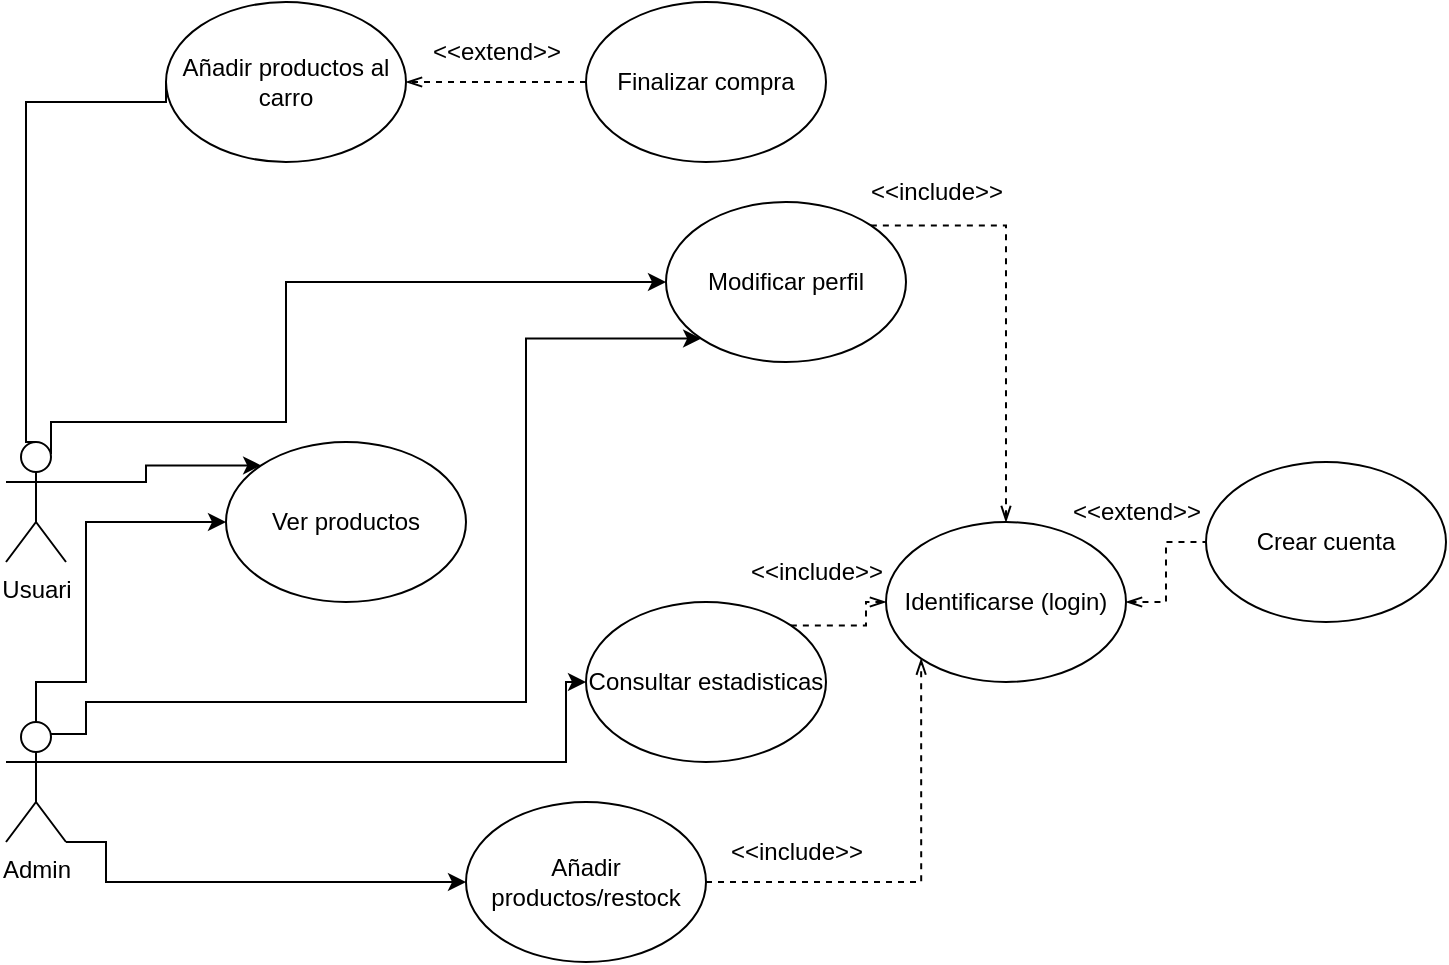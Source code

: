 <mxfile version="24.0.6" type="device">
  <diagram name="Página-1" id="gXvNKkAoFM4CUABnsdYf">
    <mxGraphModel dx="1393" dy="758" grid="1" gridSize="10" guides="1" tooltips="1" connect="1" arrows="1" fold="1" page="1" pageScale="1" pageWidth="827" pageHeight="1169" math="0" shadow="0">
      <root>
        <mxCell id="0" />
        <mxCell id="1" parent="0" />
        <mxCell id="4NOjfrGNmZKOJFGSbDbz-27" style="edgeStyle=orthogonalEdgeStyle;rounded=0;orthogonalLoop=1;jettySize=auto;html=1;exitX=0.75;exitY=0.1;exitDx=0;exitDy=0;exitPerimeter=0;entryX=0;entryY=0.5;entryDx=0;entryDy=0;" parent="1" source="4NOjfrGNmZKOJFGSbDbz-1" target="4NOjfrGNmZKOJFGSbDbz-26" edge="1">
          <mxGeometry relative="1" as="geometry">
            <Array as="points">
              <mxPoint x="103" y="230" />
              <mxPoint x="220" y="230" />
              <mxPoint x="220" y="160" />
            </Array>
          </mxGeometry>
        </mxCell>
        <mxCell id="4NOjfrGNmZKOJFGSbDbz-39" style="edgeStyle=orthogonalEdgeStyle;rounded=0;orthogonalLoop=1;jettySize=auto;html=1;exitX=1;exitY=0.333;exitDx=0;exitDy=0;exitPerimeter=0;entryX=0;entryY=0;entryDx=0;entryDy=0;" parent="1" source="4NOjfrGNmZKOJFGSbDbz-1" target="4NOjfrGNmZKOJFGSbDbz-18" edge="1">
          <mxGeometry relative="1" as="geometry" />
        </mxCell>
        <mxCell id="4NOjfrGNmZKOJFGSbDbz-1" value="Usuari" style="shape=umlActor;verticalLabelPosition=bottom;verticalAlign=top;html=1;outlineConnect=0;" parent="1" vertex="1">
          <mxGeometry x="80" y="240" width="30" height="60" as="geometry" />
        </mxCell>
        <mxCell id="4NOjfrGNmZKOJFGSbDbz-18" value="Ver productos" style="ellipse;whiteSpace=wrap;html=1;" parent="1" vertex="1">
          <mxGeometry x="190" y="240" width="120" height="80" as="geometry" />
        </mxCell>
        <mxCell id="4NOjfrGNmZKOJFGSbDbz-20" value="Añadir productos al carro" style="ellipse;whiteSpace=wrap;html=1;" parent="1" vertex="1">
          <mxGeometry x="160" y="20" width="120" height="80" as="geometry" />
        </mxCell>
        <mxCell id="4NOjfrGNmZKOJFGSbDbz-21" style="edgeStyle=orthogonalEdgeStyle;rounded=0;orthogonalLoop=1;jettySize=auto;html=1;exitX=0;exitY=0.5;exitDx=0;exitDy=0;entryX=0.5;entryY=0;entryDx=0;entryDy=0;entryPerimeter=0;endArrow=none;endFill=0;" parent="1" source="4NOjfrGNmZKOJFGSbDbz-20" target="4NOjfrGNmZKOJFGSbDbz-1" edge="1">
          <mxGeometry relative="1" as="geometry">
            <Array as="points">
              <mxPoint x="160" y="70" />
              <mxPoint x="90" y="70" />
              <mxPoint x="90" y="240" />
            </Array>
          </mxGeometry>
        </mxCell>
        <mxCell id="4NOjfrGNmZKOJFGSbDbz-25" style="edgeStyle=orthogonalEdgeStyle;rounded=0;orthogonalLoop=1;jettySize=auto;html=1;exitX=1;exitY=1;exitDx=0;exitDy=0;exitPerimeter=0;entryX=0;entryY=0.5;entryDx=0;entryDy=0;" parent="1" source="4NOjfrGNmZKOJFGSbDbz-22" target="4NOjfrGNmZKOJFGSbDbz-24" edge="1">
          <mxGeometry relative="1" as="geometry">
            <Array as="points">
              <mxPoint x="130" y="440" />
              <mxPoint x="130" y="460" />
            </Array>
          </mxGeometry>
        </mxCell>
        <mxCell id="4NOjfrGNmZKOJFGSbDbz-28" style="edgeStyle=orthogonalEdgeStyle;rounded=0;orthogonalLoop=1;jettySize=auto;html=1;exitX=0.75;exitY=0.1;exitDx=0;exitDy=0;exitPerimeter=0;entryX=0;entryY=1;entryDx=0;entryDy=0;" parent="1" source="4NOjfrGNmZKOJFGSbDbz-22" target="4NOjfrGNmZKOJFGSbDbz-26" edge="1">
          <mxGeometry relative="1" as="geometry">
            <Array as="points">
              <mxPoint x="120" y="386" />
              <mxPoint x="120" y="370" />
              <mxPoint x="340" y="370" />
              <mxPoint x="340" y="188" />
            </Array>
          </mxGeometry>
        </mxCell>
        <mxCell id="4NOjfrGNmZKOJFGSbDbz-35" style="edgeStyle=orthogonalEdgeStyle;rounded=0;orthogonalLoop=1;jettySize=auto;html=1;exitX=1;exitY=0.333;exitDx=0;exitDy=0;exitPerimeter=0;entryX=0;entryY=0.5;entryDx=0;entryDy=0;" parent="1" source="4NOjfrGNmZKOJFGSbDbz-22" target="4NOjfrGNmZKOJFGSbDbz-34" edge="1">
          <mxGeometry relative="1" as="geometry">
            <Array as="points">
              <mxPoint x="360" y="400" />
              <mxPoint x="360" y="360" />
            </Array>
          </mxGeometry>
        </mxCell>
        <mxCell id="4NOjfrGNmZKOJFGSbDbz-40" style="edgeStyle=orthogonalEdgeStyle;rounded=0;orthogonalLoop=1;jettySize=auto;html=1;exitX=0.5;exitY=0;exitDx=0;exitDy=0;exitPerimeter=0;entryX=0;entryY=0.5;entryDx=0;entryDy=0;" parent="1" source="4NOjfrGNmZKOJFGSbDbz-22" target="4NOjfrGNmZKOJFGSbDbz-18" edge="1">
          <mxGeometry relative="1" as="geometry">
            <Array as="points">
              <mxPoint x="95" y="360" />
              <mxPoint x="120" y="360" />
              <mxPoint x="120" y="280" />
            </Array>
          </mxGeometry>
        </mxCell>
        <mxCell id="4NOjfrGNmZKOJFGSbDbz-22" value="Admin" style="shape=umlActor;verticalLabelPosition=bottom;verticalAlign=top;html=1;outlineConnect=0;" parent="1" vertex="1">
          <mxGeometry x="80" y="380" width="30" height="60" as="geometry" />
        </mxCell>
        <mxCell id="4NOjfrGNmZKOJFGSbDbz-30" style="edgeStyle=orthogonalEdgeStyle;rounded=0;orthogonalLoop=1;jettySize=auto;html=1;exitX=1;exitY=0.5;exitDx=0;exitDy=0;entryX=0;entryY=1;entryDx=0;entryDy=0;dashed=1;endArrow=openThin;endFill=0;" parent="1" source="4NOjfrGNmZKOJFGSbDbz-24" target="4NOjfrGNmZKOJFGSbDbz-29" edge="1">
          <mxGeometry relative="1" as="geometry" />
        </mxCell>
        <mxCell id="4NOjfrGNmZKOJFGSbDbz-24" value="Añadir productos/restock" style="ellipse;whiteSpace=wrap;html=1;" parent="1" vertex="1">
          <mxGeometry x="310" y="420" width="120" height="80" as="geometry" />
        </mxCell>
        <mxCell id="4NOjfrGNmZKOJFGSbDbz-31" style="edgeStyle=orthogonalEdgeStyle;rounded=0;orthogonalLoop=1;jettySize=auto;html=1;exitX=1;exitY=0;exitDx=0;exitDy=0;entryX=0.5;entryY=0;entryDx=0;entryDy=0;dashed=1;endArrow=openThin;endFill=0;" parent="1" source="4NOjfrGNmZKOJFGSbDbz-26" target="4NOjfrGNmZKOJFGSbDbz-29" edge="1">
          <mxGeometry relative="1" as="geometry">
            <Array as="points">
              <mxPoint x="580" y="132" />
            </Array>
          </mxGeometry>
        </mxCell>
        <mxCell id="4NOjfrGNmZKOJFGSbDbz-26" value="Modificar perfil" style="ellipse;whiteSpace=wrap;html=1;" parent="1" vertex="1">
          <mxGeometry x="410" y="120" width="120" height="80" as="geometry" />
        </mxCell>
        <mxCell id="6VZcY61Lsl7a8lXMMaA5-2" style="edgeStyle=orthogonalEdgeStyle;rounded=0;orthogonalLoop=1;jettySize=auto;html=1;exitX=1;exitY=0.5;exitDx=0;exitDy=0;entryX=0;entryY=0.5;entryDx=0;entryDy=0;endArrow=none;endFill=0;dashed=1;startArrow=openThin;startFill=0;" edge="1" parent="1" source="4NOjfrGNmZKOJFGSbDbz-29" target="6VZcY61Lsl7a8lXMMaA5-1">
          <mxGeometry relative="1" as="geometry" />
        </mxCell>
        <mxCell id="4NOjfrGNmZKOJFGSbDbz-29" value="Identificarse (login)" style="ellipse;whiteSpace=wrap;html=1;" parent="1" vertex="1">
          <mxGeometry x="520" y="280" width="120" height="80" as="geometry" />
        </mxCell>
        <mxCell id="4NOjfrGNmZKOJFGSbDbz-32" value="&amp;lt;&amp;lt;include&amp;gt;&amp;gt;" style="text;html=1;align=center;verticalAlign=middle;resizable=0;points=[];autosize=1;strokeColor=none;fillColor=none;rotation=0;" parent="1" vertex="1">
          <mxGeometry x="500" y="100" width="90" height="30" as="geometry" />
        </mxCell>
        <mxCell id="4NOjfrGNmZKOJFGSbDbz-33" value="&amp;lt;&amp;lt;include&amp;gt;&amp;gt;" style="text;html=1;align=center;verticalAlign=middle;resizable=0;points=[];autosize=1;strokeColor=none;fillColor=none;rotation=0;" parent="1" vertex="1">
          <mxGeometry x="430" y="430" width="90" height="30" as="geometry" />
        </mxCell>
        <mxCell id="4NOjfrGNmZKOJFGSbDbz-36" style="edgeStyle=orthogonalEdgeStyle;rounded=0;orthogonalLoop=1;jettySize=auto;html=1;exitX=1;exitY=0;exitDx=0;exitDy=0;entryX=0;entryY=0.5;entryDx=0;entryDy=0;dashed=1;endArrow=openThin;endFill=0;" parent="1" source="4NOjfrGNmZKOJFGSbDbz-34" target="4NOjfrGNmZKOJFGSbDbz-29" edge="1">
          <mxGeometry relative="1" as="geometry" />
        </mxCell>
        <mxCell id="4NOjfrGNmZKOJFGSbDbz-34" value="Consultar estadisticas" style="ellipse;whiteSpace=wrap;html=1;" parent="1" vertex="1">
          <mxGeometry x="370" y="320" width="120" height="80" as="geometry" />
        </mxCell>
        <mxCell id="4NOjfrGNmZKOJFGSbDbz-37" value="&amp;lt;&amp;lt;include&amp;gt;&amp;gt;" style="text;html=1;align=center;verticalAlign=middle;resizable=0;points=[];autosize=1;strokeColor=none;fillColor=none;rotation=0;" parent="1" vertex="1">
          <mxGeometry x="440" y="290" width="90" height="30" as="geometry" />
        </mxCell>
        <mxCell id="4NOjfrGNmZKOJFGSbDbz-42" style="edgeStyle=orthogonalEdgeStyle;rounded=0;orthogonalLoop=1;jettySize=auto;html=1;exitX=0;exitY=0.5;exitDx=0;exitDy=0;entryX=1;entryY=0.5;entryDx=0;entryDy=0;dashed=1;endArrow=openThin;endFill=0;" parent="1" source="4NOjfrGNmZKOJFGSbDbz-41" target="4NOjfrGNmZKOJFGSbDbz-20" edge="1">
          <mxGeometry relative="1" as="geometry" />
        </mxCell>
        <mxCell id="4NOjfrGNmZKOJFGSbDbz-41" value="Finalizar compra" style="ellipse;whiteSpace=wrap;html=1;" parent="1" vertex="1">
          <mxGeometry x="370" y="20" width="120" height="80" as="geometry" />
        </mxCell>
        <mxCell id="4NOjfrGNmZKOJFGSbDbz-43" value="&amp;lt;&amp;lt;extend&amp;gt;&amp;gt;" style="text;html=1;align=center;verticalAlign=middle;resizable=0;points=[];autosize=1;strokeColor=none;fillColor=none;" parent="1" vertex="1">
          <mxGeometry x="280" y="30" width="90" height="30" as="geometry" />
        </mxCell>
        <mxCell id="6VZcY61Lsl7a8lXMMaA5-1" value="Crear cuenta" style="ellipse;whiteSpace=wrap;html=1;" vertex="1" parent="1">
          <mxGeometry x="680" y="250" width="120" height="80" as="geometry" />
        </mxCell>
        <mxCell id="6VZcY61Lsl7a8lXMMaA5-3" value="&amp;lt;&amp;lt;extend&amp;gt;&amp;gt;" style="text;html=1;align=center;verticalAlign=middle;resizable=0;points=[];autosize=1;strokeColor=none;fillColor=none;" vertex="1" parent="1">
          <mxGeometry x="600" y="260" width="90" height="30" as="geometry" />
        </mxCell>
      </root>
    </mxGraphModel>
  </diagram>
</mxfile>
